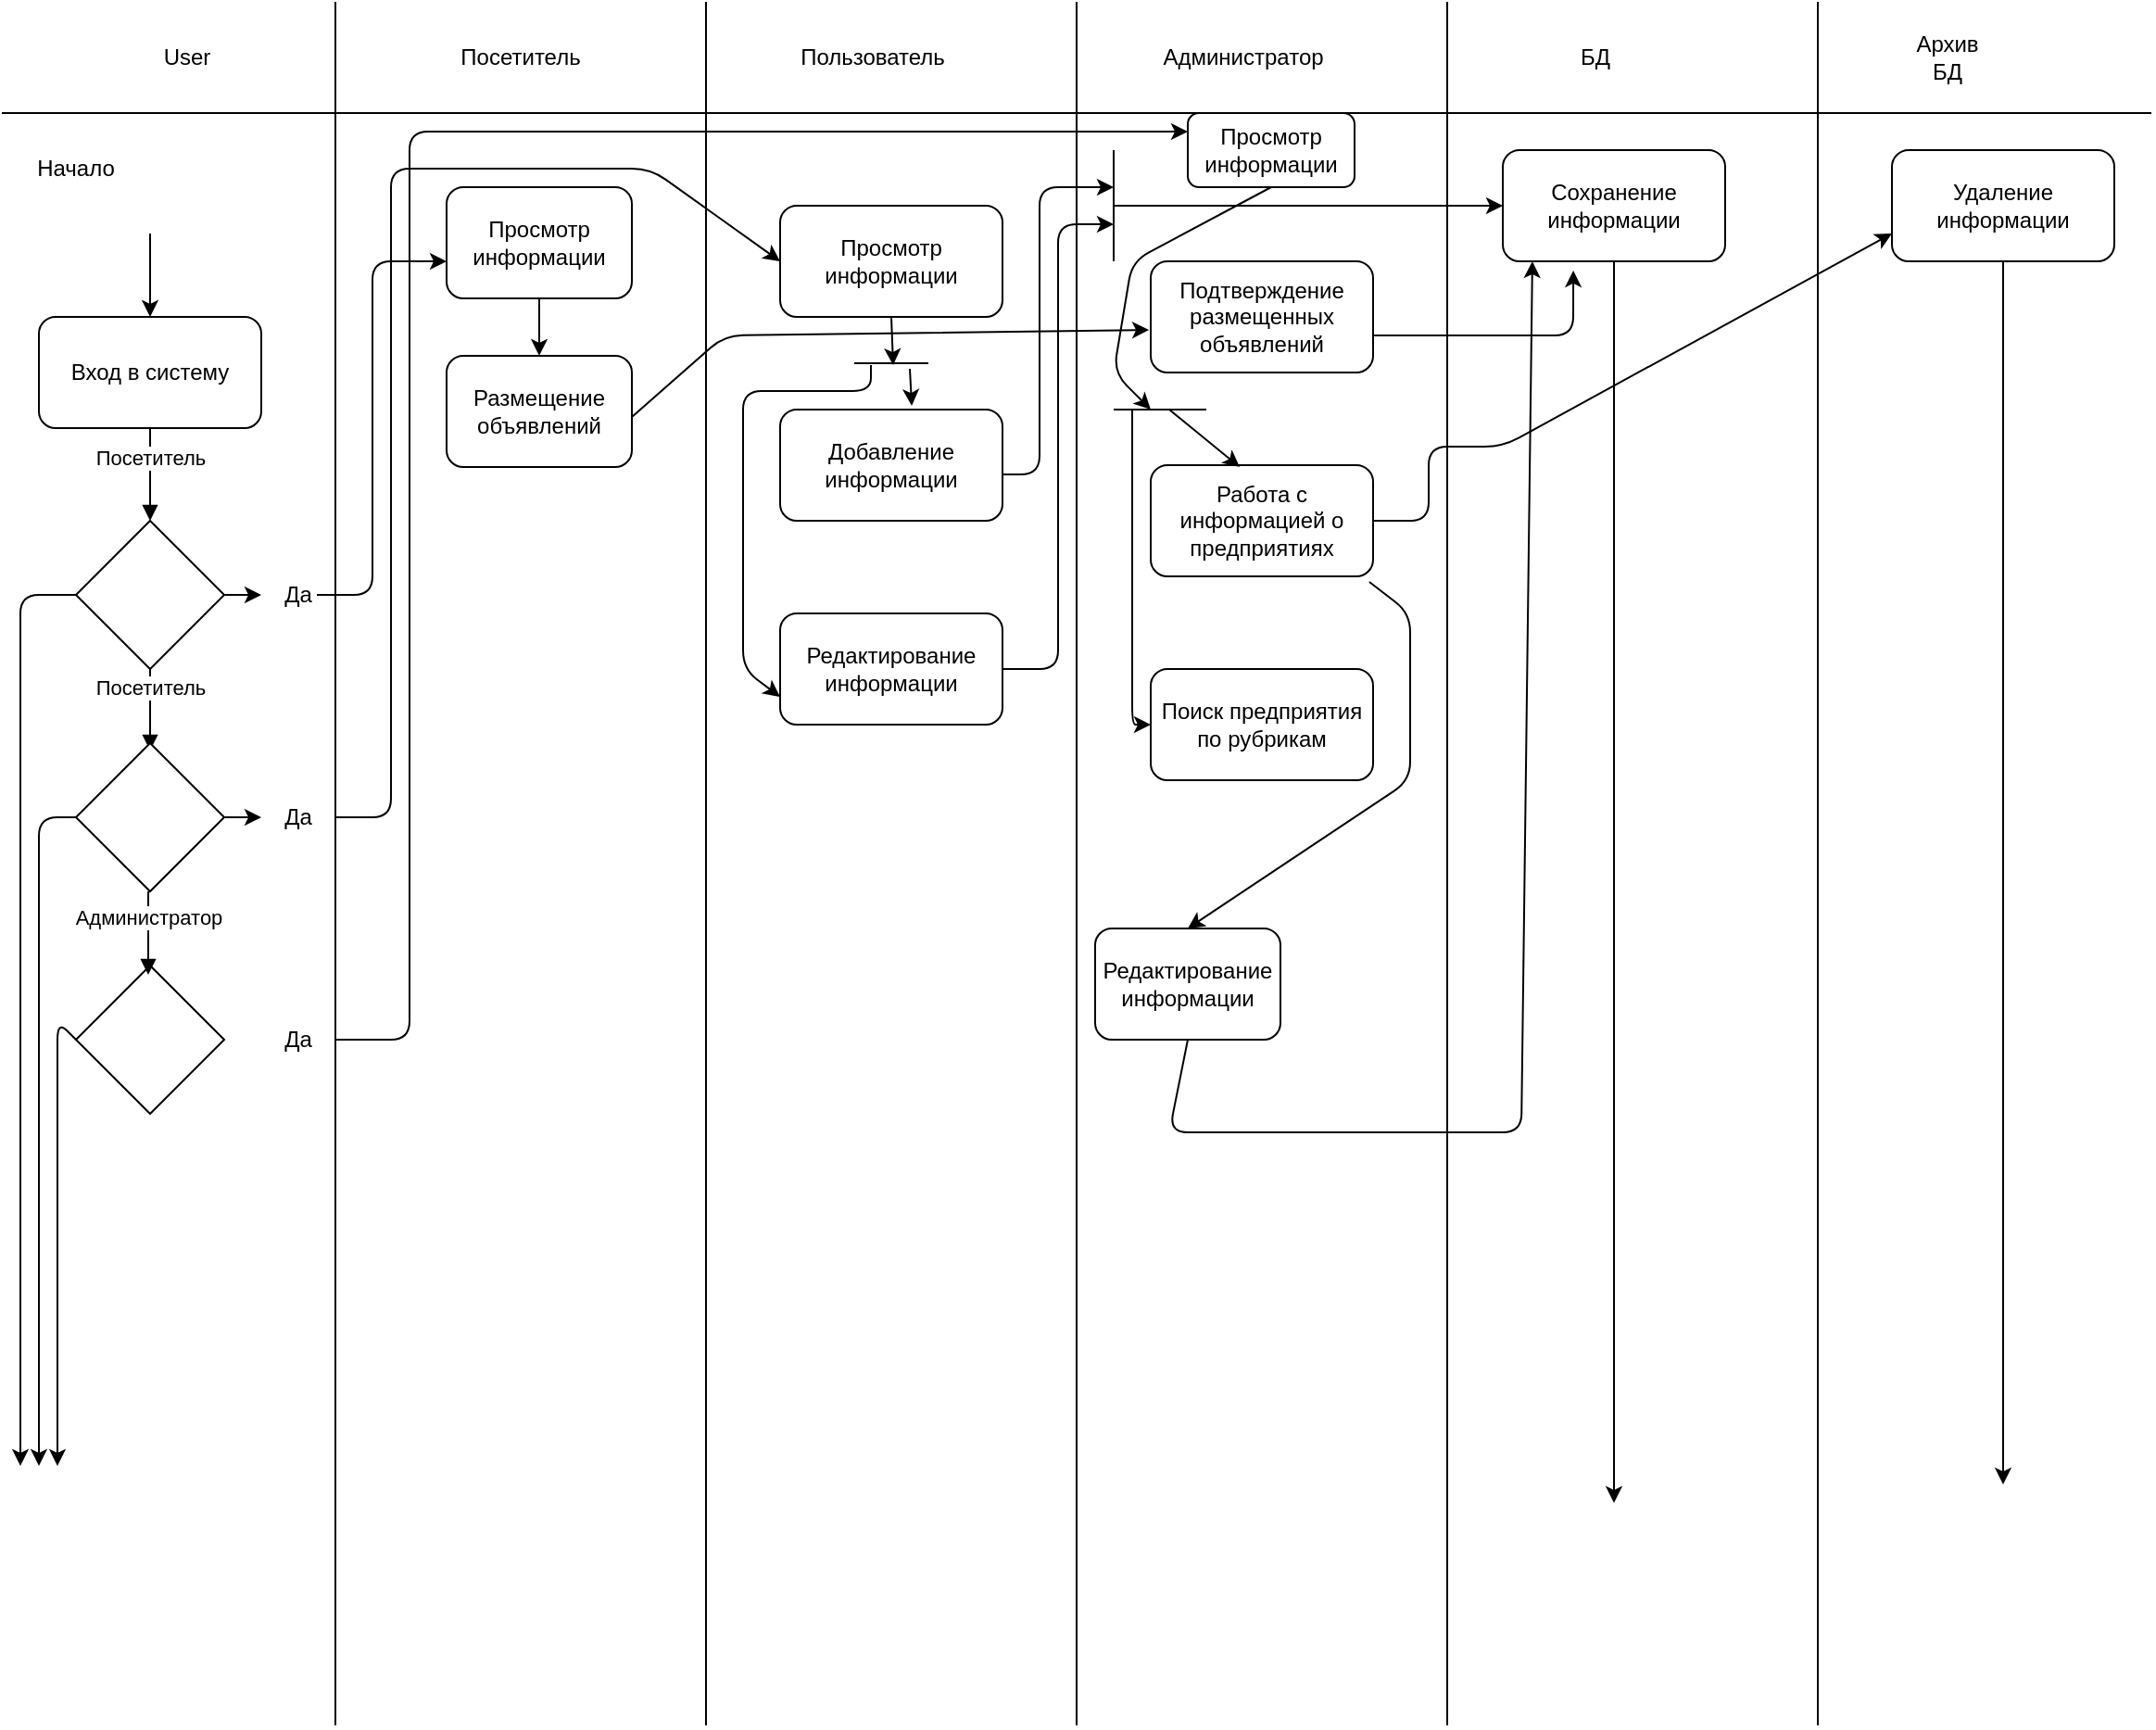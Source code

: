 <mxfile version="12.1.0" type="github" pages="1"><diagram id="objIBT8Xgblo75_VKlsf" name="Page-1"><mxGraphModel dx="1408" dy="709" grid="1" gridSize="10" guides="1" tooltips="1" connect="1" arrows="1" fold="1" page="1" pageScale="1" pageWidth="1169" pageHeight="1654" math="0" shadow="0"><root><mxCell id="0"/><mxCell id="1" parent="0"/><mxCell id="4k1W1D5IQ0qvuYpR8zfl-3" value="" style="endArrow=none;html=1;" edge="1" parent="1"><mxGeometry width="50" height="50" relative="1" as="geometry"><mxPoint y="60" as="sourcePoint"/><mxPoint x="1160" y="60" as="targetPoint"/></mxGeometry></mxCell><mxCell id="4k1W1D5IQ0qvuYpR8zfl-4" value="" style="endArrow=none;html=1;" edge="1" parent="1"><mxGeometry width="50" height="50" relative="1" as="geometry"><mxPoint x="180" y="930" as="sourcePoint"/><mxPoint x="180" as="targetPoint"/></mxGeometry></mxCell><mxCell id="4k1W1D5IQ0qvuYpR8zfl-5" value="" style="endArrow=none;html=1;" edge="1" parent="1"><mxGeometry width="50" height="50" relative="1" as="geometry"><mxPoint x="380" y="930" as="sourcePoint"/><mxPoint x="380" as="targetPoint"/></mxGeometry></mxCell><mxCell id="4k1W1D5IQ0qvuYpR8zfl-6" value="" style="endArrow=none;html=1;" edge="1" parent="1"><mxGeometry width="50" height="50" relative="1" as="geometry"><mxPoint x="780" y="930" as="sourcePoint"/><mxPoint x="780" as="targetPoint"/></mxGeometry></mxCell><mxCell id="4k1W1D5IQ0qvuYpR8zfl-7" value="" style="endArrow=none;html=1;" edge="1" parent="1"><mxGeometry width="50" height="50" relative="1" as="geometry"><mxPoint x="580" y="930" as="sourcePoint"/><mxPoint x="580" as="targetPoint"/></mxGeometry></mxCell><mxCell id="4k1W1D5IQ0qvuYpR8zfl-8" value="" style="endArrow=none;html=1;" edge="1" parent="1"><mxGeometry width="50" height="50" relative="1" as="geometry"><mxPoint x="980" y="930" as="sourcePoint"/><mxPoint x="980" as="targetPoint"/></mxGeometry></mxCell><mxCell id="4k1W1D5IQ0qvuYpR8zfl-10" value="User" style="text;html=1;strokeColor=none;fillColor=none;align=center;verticalAlign=middle;whiteSpace=wrap;rounded=0;" vertex="1" parent="1"><mxGeometry x="80" y="20" width="40" height="20" as="geometry"/></mxCell><mxCell id="4k1W1D5IQ0qvuYpR8zfl-11" value="Посетитель" style="text;html=1;strokeColor=none;fillColor=none;align=center;verticalAlign=middle;whiteSpace=wrap;rounded=0;" vertex="1" parent="1"><mxGeometry x="260" y="20" width="40" height="20" as="geometry"/></mxCell><mxCell id="4k1W1D5IQ0qvuYpR8zfl-12" value="Пользователь" style="text;html=1;strokeColor=none;fillColor=none;align=center;verticalAlign=middle;whiteSpace=wrap;rounded=0;" vertex="1" parent="1"><mxGeometry x="450" y="20" width="40" height="20" as="geometry"/></mxCell><mxCell id="4k1W1D5IQ0qvuYpR8zfl-13" value="Администратор" style="text;html=1;strokeColor=none;fillColor=none;align=center;verticalAlign=middle;whiteSpace=wrap;rounded=0;" vertex="1" parent="1"><mxGeometry x="650" y="20" width="40" height="20" as="geometry"/></mxCell><mxCell id="4k1W1D5IQ0qvuYpR8zfl-14" value="БД" style="text;html=1;strokeColor=none;fillColor=none;align=center;verticalAlign=middle;whiteSpace=wrap;rounded=0;" vertex="1" parent="1"><mxGeometry x="840" y="20" width="40" height="20" as="geometry"/></mxCell><mxCell id="4k1W1D5IQ0qvuYpR8zfl-15" value="Архив БД" style="text;html=1;strokeColor=none;fillColor=none;align=center;verticalAlign=middle;whiteSpace=wrap;rounded=0;" vertex="1" parent="1"><mxGeometry x="1030" y="20" width="40" height="20" as="geometry"/></mxCell><mxCell id="4k1W1D5IQ0qvuYpR8zfl-19" value="Начало" style="text;html=1;strokeColor=none;fillColor=none;align=center;verticalAlign=middle;whiteSpace=wrap;rounded=0;" vertex="1" parent="1"><mxGeometry x="20" y="80" width="40" height="20" as="geometry"/></mxCell><mxCell id="4k1W1D5IQ0qvuYpR8zfl-20" value="" style="endArrow=classic;html=1;" edge="1" parent="1"><mxGeometry width="50" height="50" relative="1" as="geometry"><mxPoint x="80" y="125" as="sourcePoint"/><mxPoint x="80" y="170" as="targetPoint"/></mxGeometry></mxCell><mxCell id="4k1W1D5IQ0qvuYpR8zfl-21" value="Вход в систему" style="rounded=1;whiteSpace=wrap;html=1;" vertex="1" parent="1"><mxGeometry x="20" y="170" width="120" height="60" as="geometry"/></mxCell><mxCell id="4k1W1D5IQ0qvuYpR8zfl-22" value="Посетитель" style="html=1;verticalAlign=bottom;endArrow=block;exitX=0.5;exitY=1;exitDx=0;exitDy=0;" edge="1" parent="1" source="4k1W1D5IQ0qvuYpR8zfl-21"><mxGeometry width="80" relative="1" as="geometry"><mxPoint x="60" y="240" as="sourcePoint"/><mxPoint x="80" y="280" as="targetPoint"/></mxGeometry></mxCell><mxCell id="4k1W1D5IQ0qvuYpR8zfl-23" value="Посетитель" style="html=1;verticalAlign=bottom;endArrow=block;exitX=0.5;exitY=1;exitDx=0;exitDy=0;" edge="1" parent="1"><mxGeometry width="80" relative="1" as="geometry"><mxPoint x="80" y="354" as="sourcePoint"/><mxPoint x="80" y="404" as="targetPoint"/></mxGeometry></mxCell><mxCell id="4k1W1D5IQ0qvuYpR8zfl-24" value="" style="rhombus;whiteSpace=wrap;html=1;" vertex="1" parent="1"><mxGeometry x="40" y="280" width="80" height="80" as="geometry"/></mxCell><mxCell id="4k1W1D5IQ0qvuYpR8zfl-25" value="" style="rhombus;whiteSpace=wrap;html=1;" vertex="1" parent="1"><mxGeometry x="40" y="400" width="80" height="80" as="geometry"/></mxCell><mxCell id="4k1W1D5IQ0qvuYpR8zfl-26" value="" style="rhombus;whiteSpace=wrap;html=1;" vertex="1" parent="1"><mxGeometry x="40" y="520" width="80" height="80" as="geometry"/></mxCell><mxCell id="4k1W1D5IQ0qvuYpR8zfl-28" value="Администратор" style="html=1;verticalAlign=bottom;endArrow=block;exitX=0.5;exitY=1;exitDx=0;exitDy=0;" edge="1" parent="1"><mxGeometry width="80" relative="1" as="geometry"><mxPoint x="79" y="480" as="sourcePoint"/><mxPoint x="79" y="525" as="targetPoint"/></mxGeometry></mxCell><mxCell id="4k1W1D5IQ0qvuYpR8zfl-31" value="" style="endArrow=classic;html=1;" edge="1" parent="1"><mxGeometry width="50" height="50" relative="1" as="geometry"><mxPoint x="170" y="320" as="sourcePoint"/><mxPoint x="240" y="140" as="targetPoint"/><Array as="points"><mxPoint x="200" y="320"/><mxPoint x="200" y="140"/></Array></mxGeometry></mxCell><mxCell id="4k1W1D5IQ0qvuYpR8zfl-32" value="Размещение объявлений" style="rounded=1;whiteSpace=wrap;html=1;" vertex="1" parent="1"><mxGeometry x="240" y="191" width="100" height="60" as="geometry"/></mxCell><mxCell id="4k1W1D5IQ0qvuYpR8zfl-34" value="" style="endArrow=classic;html=1;exitX=1;exitY=0.5;exitDx=0;exitDy=0;" edge="1" parent="1" source="4k1W1D5IQ0qvuYpR8zfl-24"><mxGeometry width="50" height="50" relative="1" as="geometry"><mxPoint x="120" y="320" as="sourcePoint"/><mxPoint x="140" y="320" as="targetPoint"/><Array as="points"/></mxGeometry></mxCell><mxCell id="4k1W1D5IQ0qvuYpR8zfl-35" value="Да" style="text;html=1;strokeColor=none;fillColor=none;align=center;verticalAlign=middle;whiteSpace=wrap;rounded=0;" vertex="1" parent="1"><mxGeometry x="140" y="310" width="40" height="20" as="geometry"/></mxCell><mxCell id="4k1W1D5IQ0qvuYpR8zfl-36" value="Просмотр информации" style="rounded=1;whiteSpace=wrap;html=1;" vertex="1" parent="1"><mxGeometry x="420" y="110" width="120" height="60" as="geometry"/></mxCell><mxCell id="4k1W1D5IQ0qvuYpR8zfl-37" value="Добавление информации" style="rounded=1;whiteSpace=wrap;html=1;" vertex="1" parent="1"><mxGeometry x="420" y="220" width="120" height="60" as="geometry"/></mxCell><mxCell id="4k1W1D5IQ0qvuYpR8zfl-38" value="Редактирование информации" style="rounded=1;whiteSpace=wrap;html=1;" vertex="1" parent="1"><mxGeometry x="420" y="330" width="120" height="60" as="geometry"/></mxCell><mxCell id="4k1W1D5IQ0qvuYpR8zfl-46" value="" style="endArrow=classic;html=1;entryX=0;entryY=0.5;entryDx=0;entryDy=0;" edge="1" parent="1" target="4k1W1D5IQ0qvuYpR8zfl-36"><mxGeometry width="50" height="50" relative="1" as="geometry"><mxPoint x="180" y="440" as="sourcePoint"/><mxPoint x="220" y="440" as="targetPoint"/><Array as="points"><mxPoint x="210" y="440"/><mxPoint x="210" y="90"/><mxPoint x="350" y="90"/></Array></mxGeometry></mxCell><mxCell id="4k1W1D5IQ0qvuYpR8zfl-49" value="" style="endArrow=classic;html=1;exitX=1;exitY=0.5;exitDx=0;exitDy=0;" edge="1" parent="1" source="4k1W1D5IQ0qvuYpR8zfl-25"><mxGeometry width="50" height="50" relative="1" as="geometry"><mxPoint x="110" y="450" as="sourcePoint"/><mxPoint x="140" y="440" as="targetPoint"/></mxGeometry></mxCell><mxCell id="4k1W1D5IQ0qvuYpR8zfl-50" value="Да" style="text;html=1;strokeColor=none;fillColor=none;align=center;verticalAlign=middle;whiteSpace=wrap;rounded=0;" vertex="1" parent="1"><mxGeometry x="140" y="430" width="40" height="20" as="geometry"/></mxCell><mxCell id="4k1W1D5IQ0qvuYpR8zfl-53" value="Сохранение информации" style="rounded=1;whiteSpace=wrap;html=1;" vertex="1" parent="1"><mxGeometry x="810" y="80" width="120" height="60" as="geometry"/></mxCell><mxCell id="4k1W1D5IQ0qvuYpR8zfl-56" value="" style="endArrow=classic;html=1;" edge="1" parent="1"><mxGeometry width="50" height="50" relative="1" as="geometry"><mxPoint x="540" y="360" as="sourcePoint"/><mxPoint x="600" y="120" as="targetPoint"/><Array as="points"><mxPoint x="570" y="360"/><mxPoint x="570" y="120"/></Array></mxGeometry></mxCell><mxCell id="4k1W1D5IQ0qvuYpR8zfl-57" value="" style="endArrow=classic;html=1;" edge="1" parent="1"><mxGeometry width="50" height="50" relative="1" as="geometry"><mxPoint x="540" y="255" as="sourcePoint"/><mxPoint x="600" y="100" as="targetPoint"/><Array as="points"><mxPoint x="560" y="255"/><mxPoint x="560" y="100"/></Array></mxGeometry></mxCell><mxCell id="4k1W1D5IQ0qvuYpR8zfl-58" value="" style="line;strokeWidth=1;fillColor=none;align=left;verticalAlign=middle;spacingTop=-1;spacingLeft=3;spacingRight=3;rotatable=0;labelPosition=right;points=[];portConstraint=eastwest;" vertex="1" parent="1"><mxGeometry x="460" y="191" width="40" height="8" as="geometry"/></mxCell><mxCell id="4k1W1D5IQ0qvuYpR8zfl-59" value="" style="endArrow=classic;html=1;exitX=0.5;exitY=1;exitDx=0;exitDy=0;entryX=0.525;entryY=0.625;entryDx=0;entryDy=0;entryPerimeter=0;" edge="1" parent="1" source="4k1W1D5IQ0qvuYpR8zfl-36" target="4k1W1D5IQ0qvuYpR8zfl-58"><mxGeometry width="50" height="50" relative="1" as="geometry"><mxPoint x="480" y="220" as="sourcePoint"/><mxPoint x="530" y="170" as="targetPoint"/></mxGeometry></mxCell><mxCell id="4k1W1D5IQ0qvuYpR8zfl-60" value="" style="endArrow=classic;html=1;entryX=0.592;entryY=-0.033;entryDx=0;entryDy=0;entryPerimeter=0;" edge="1" parent="1" target="4k1W1D5IQ0qvuYpR8zfl-37"><mxGeometry width="50" height="50" relative="1" as="geometry"><mxPoint x="490" y="198" as="sourcePoint"/><mxPoint x="520" y="200" as="targetPoint"/></mxGeometry></mxCell><mxCell id="4k1W1D5IQ0qvuYpR8zfl-61" value="" style="endArrow=classic;html=1;exitX=0.225;exitY=0.625;exitDx=0;exitDy=0;exitPerimeter=0;entryX=0;entryY=0.75;entryDx=0;entryDy=0;" edge="1" parent="1" source="4k1W1D5IQ0qvuYpR8zfl-58" target="4k1W1D5IQ0qvuYpR8zfl-38"><mxGeometry width="50" height="50" relative="1" as="geometry"><mxPoint x="410" y="200" as="sourcePoint"/><mxPoint x="400" y="370" as="targetPoint"/><Array as="points"><mxPoint x="469" y="210"/><mxPoint x="400" y="210"/><mxPoint x="400" y="360"/></Array></mxGeometry></mxCell><mxCell id="4k1W1D5IQ0qvuYpR8zfl-62" value="Подтверждение размещенных объявлений" style="rounded=1;whiteSpace=wrap;html=1;" vertex="1" parent="1"><mxGeometry x="620" y="140" width="120" height="60" as="geometry"/></mxCell><mxCell id="4k1W1D5IQ0qvuYpR8zfl-63" value="Работа с информацией о предприятиях" style="rounded=1;whiteSpace=wrap;html=1;" vertex="1" parent="1"><mxGeometry x="620" y="250" width="120" height="60" as="geometry"/></mxCell><mxCell id="4k1W1D5IQ0qvuYpR8zfl-64" value="Поиск предприятия по рубрикам" style="rounded=1;whiteSpace=wrap;html=1;" vertex="1" parent="1"><mxGeometry x="620" y="360" width="120" height="60" as="geometry"/></mxCell><mxCell id="4k1W1D5IQ0qvuYpR8zfl-65" value="" style="endArrow=none;html=1;" edge="1" parent="1"><mxGeometry width="50" height="50" relative="1" as="geometry"><mxPoint x="600" y="140" as="sourcePoint"/><mxPoint x="600" y="80" as="targetPoint"/></mxGeometry></mxCell><mxCell id="4k1W1D5IQ0qvuYpR8zfl-66" value="" style="endArrow=classic;html=1;entryX=0;entryY=0.5;entryDx=0;entryDy=0;" edge="1" parent="1" target="4k1W1D5IQ0qvuYpR8zfl-53"><mxGeometry width="50" height="50" relative="1" as="geometry"><mxPoint x="600" y="110" as="sourcePoint"/><mxPoint x="650" y="60" as="targetPoint"/></mxGeometry></mxCell><mxCell id="4k1W1D5IQ0qvuYpR8zfl-67" value="Просмотр информации" style="rounded=1;whiteSpace=wrap;html=1;" vertex="1" parent="1"><mxGeometry x="240" y="100" width="100" height="60" as="geometry"/></mxCell><mxCell id="4k1W1D5IQ0qvuYpR8zfl-68" value="" style="endArrow=classic;html=1;exitX=0.5;exitY=1;exitDx=0;exitDy=0;entryX=0.5;entryY=0;entryDx=0;entryDy=0;" edge="1" parent="1" source="4k1W1D5IQ0qvuYpR8zfl-67" target="4k1W1D5IQ0qvuYpR8zfl-32"><mxGeometry width="50" height="50" relative="1" as="geometry"><mxPoint x="280" y="320" as="sourcePoint"/><mxPoint x="330" y="270" as="targetPoint"/></mxGeometry></mxCell><mxCell id="4k1W1D5IQ0qvuYpR8zfl-69" value="" style="endArrow=classic;html=1;entryX=-0.008;entryY=0.617;entryDx=0;entryDy=0;entryPerimeter=0;" edge="1" parent="1" target="4k1W1D5IQ0qvuYpR8zfl-62"><mxGeometry width="50" height="50" relative="1" as="geometry"><mxPoint x="340" y="224" as="sourcePoint"/><mxPoint x="430" y="180" as="targetPoint"/><Array as="points"><mxPoint x="390" y="180"/></Array></mxGeometry></mxCell><mxCell id="4k1W1D5IQ0qvuYpR8zfl-70" value="" style="endArrow=classic;html=1;entryX=0.317;entryY=1.083;entryDx=0;entryDy=0;entryPerimeter=0;" edge="1" parent="1" target="4k1W1D5IQ0qvuYpR8zfl-53"><mxGeometry width="50" height="50" relative="1" as="geometry"><mxPoint x="740" y="180" as="sourcePoint"/><mxPoint x="840" y="180" as="targetPoint"/><Array as="points"><mxPoint x="848" y="180"/></Array></mxGeometry></mxCell><mxCell id="4k1W1D5IQ0qvuYpR8zfl-72" value="" style="endArrow=classic;html=1;" edge="1" parent="1"><mxGeometry width="50" height="50" relative="1" as="geometry"><mxPoint x="180" y="560" as="sourcePoint"/><mxPoint x="640" y="70" as="targetPoint"/><Array as="points"><mxPoint x="220" y="560"/><mxPoint x="220" y="70"/><mxPoint x="620" y="70"/></Array></mxGeometry></mxCell><mxCell id="4k1W1D5IQ0qvuYpR8zfl-73" value="Да" style="text;html=1;strokeColor=none;fillColor=none;align=center;verticalAlign=middle;whiteSpace=wrap;rounded=0;" vertex="1" parent="1"><mxGeometry x="140" y="550" width="40" height="20" as="geometry"/></mxCell><mxCell id="4k1W1D5IQ0qvuYpR8zfl-76" value="Просмотр информации" style="rounded=1;whiteSpace=wrap;html=1;" vertex="1" parent="1"><mxGeometry x="640" y="60" width="90" height="40" as="geometry"/></mxCell><mxCell id="4k1W1D5IQ0qvuYpR8zfl-79" value="" style="endArrow=none;html=1;" edge="1" parent="1"><mxGeometry width="50" height="50" relative="1" as="geometry"><mxPoint x="600" y="220" as="sourcePoint"/><mxPoint x="650" y="220" as="targetPoint"/></mxGeometry></mxCell><mxCell id="4k1W1D5IQ0qvuYpR8zfl-81" value="" style="endArrow=classic;html=1;exitX=0.5;exitY=1;exitDx=0;exitDy=0;" edge="1" parent="1" source="4k1W1D5IQ0qvuYpR8zfl-76"><mxGeometry width="50" height="50" relative="1" as="geometry"><mxPoint x="730" y="140" as="sourcePoint"/><mxPoint x="620" y="220" as="targetPoint"/><Array as="points"><mxPoint x="610" y="140"/><mxPoint x="600" y="200"/></Array></mxGeometry></mxCell><mxCell id="4k1W1D5IQ0qvuYpR8zfl-82" value="" style="endArrow=classic;html=1;entryX=0.4;entryY=0.017;entryDx=0;entryDy=0;entryPerimeter=0;" edge="1" parent="1" target="4k1W1D5IQ0qvuYpR8zfl-63"><mxGeometry width="50" height="50" relative="1" as="geometry"><mxPoint x="630" y="220" as="sourcePoint"/><mxPoint x="690" y="210" as="targetPoint"/></mxGeometry></mxCell><mxCell id="4k1W1D5IQ0qvuYpR8zfl-83" value="" style="endArrow=classic;html=1;entryX=0;entryY=0.5;entryDx=0;entryDy=0;" edge="1" parent="1" target="4k1W1D5IQ0qvuYpR8zfl-64"><mxGeometry width="50" height="50" relative="1" as="geometry"><mxPoint x="610" y="220" as="sourcePoint"/><mxPoint x="610" y="390" as="targetPoint"/><Array as="points"><mxPoint x="610" y="390"/></Array></mxGeometry></mxCell><mxCell id="4k1W1D5IQ0qvuYpR8zfl-84" value="Редактирование информации" style="rounded=1;whiteSpace=wrap;html=1;" vertex="1" parent="1"><mxGeometry x="590" y="500" width="100" height="60" as="geometry"/></mxCell><mxCell id="4k1W1D5IQ0qvuYpR8zfl-86" value="" style="endArrow=classic;html=1;entryX=0.5;entryY=0;entryDx=0;entryDy=0;exitX=0.983;exitY=1.05;exitDx=0;exitDy=0;exitPerimeter=0;" edge="1" parent="1" source="4k1W1D5IQ0qvuYpR8zfl-63" target="4k1W1D5IQ0qvuYpR8zfl-84"><mxGeometry width="50" height="50" relative="1" as="geometry"><mxPoint x="770" y="440" as="sourcePoint"/><mxPoint x="720" y="300" as="targetPoint"/><Array as="points"><mxPoint x="760" y="330"/><mxPoint x="760" y="370"/><mxPoint x="760" y="420"/></Array></mxGeometry></mxCell><mxCell id="4k1W1D5IQ0qvuYpR8zfl-87" value="" style="endArrow=classic;html=1;entryX=0;entryY=0.75;entryDx=0;entryDy=0;" edge="1" parent="1" target="4k1W1D5IQ0qvuYpR8zfl-89"><mxGeometry width="50" height="50" relative="1" as="geometry"><mxPoint x="740" y="280" as="sourcePoint"/><mxPoint x="752.5" y="480" as="targetPoint"/><Array as="points"><mxPoint x="770" y="280"/><mxPoint x="770" y="240"/><mxPoint x="810" y="240"/></Array></mxGeometry></mxCell><mxCell id="4k1W1D5IQ0qvuYpR8zfl-88" value="" style="endArrow=classic;html=1;exitX=0.5;exitY=1;exitDx=0;exitDy=0;entryX=0.133;entryY=1;entryDx=0;entryDy=0;entryPerimeter=0;" edge="1" parent="1" source="4k1W1D5IQ0qvuYpR8zfl-84" target="4k1W1D5IQ0qvuYpR8zfl-53"><mxGeometry width="50" height="50" relative="1" as="geometry"><mxPoint x="650" y="670" as="sourcePoint"/><mxPoint x="810" y="610" as="targetPoint"/><Array as="points"><mxPoint x="630" y="610"/><mxPoint x="820" y="610"/></Array></mxGeometry></mxCell><mxCell id="4k1W1D5IQ0qvuYpR8zfl-89" value="Удаление информации" style="rounded=1;whiteSpace=wrap;html=1;" vertex="1" parent="1"><mxGeometry x="1020" y="80" width="120" height="60" as="geometry"/></mxCell><mxCell id="4k1W1D5IQ0qvuYpR8zfl-90" value="" style="endArrow=classic;html=1;exitX=0;exitY=0.5;exitDx=0;exitDy=0;" edge="1" parent="1" source="4k1W1D5IQ0qvuYpR8zfl-24"><mxGeometry width="50" height="50" relative="1" as="geometry"><mxPoint x="10" y="320" as="sourcePoint"/><mxPoint x="10" y="790" as="targetPoint"/><Array as="points"><mxPoint x="10" y="320"/></Array></mxGeometry></mxCell><mxCell id="4k1W1D5IQ0qvuYpR8zfl-92" value="" style="endArrow=classic;html=1;exitX=0;exitY=0.5;exitDx=0;exitDy=0;" edge="1" parent="1" source="4k1W1D5IQ0qvuYpR8zfl-25"><mxGeometry width="50" height="50" relative="1" as="geometry"><mxPoint x="110" y="760" as="sourcePoint"/><mxPoint x="20" y="790" as="targetPoint"/><Array as="points"><mxPoint x="20" y="440"/></Array></mxGeometry></mxCell><mxCell id="4k1W1D5IQ0qvuYpR8zfl-93" value="" style="endArrow=classic;html=1;exitX=0;exitY=0.5;exitDx=0;exitDy=0;" edge="1" parent="1" source="4k1W1D5IQ0qvuYpR8zfl-26"><mxGeometry width="50" height="50" relative="1" as="geometry"><mxPoint x="40" y="790" as="sourcePoint"/><mxPoint x="30" y="790" as="targetPoint"/><Array as="points"><mxPoint x="30" y="550"/></Array></mxGeometry></mxCell><mxCell id="4k1W1D5IQ0qvuYpR8zfl-94" value="" style="endArrow=classic;html=1;exitX=0.5;exitY=1;exitDx=0;exitDy=0;" edge="1" parent="1" source="4k1W1D5IQ0qvuYpR8zfl-53"><mxGeometry width="50" height="50" relative="1" as="geometry"><mxPoint x="870" y="190" as="sourcePoint"/><mxPoint x="870" y="810" as="targetPoint"/></mxGeometry></mxCell><mxCell id="4k1W1D5IQ0qvuYpR8zfl-95" value="" style="endArrow=classic;html=1;exitX=0.5;exitY=1;exitDx=0;exitDy=0;" edge="1" parent="1" source="4k1W1D5IQ0qvuYpR8zfl-89"><mxGeometry width="50" height="50" relative="1" as="geometry"><mxPoint x="1030" y="650" as="sourcePoint"/><mxPoint x="1080" y="800" as="targetPoint"/></mxGeometry></mxCell></root></mxGraphModel></diagram></mxfile>